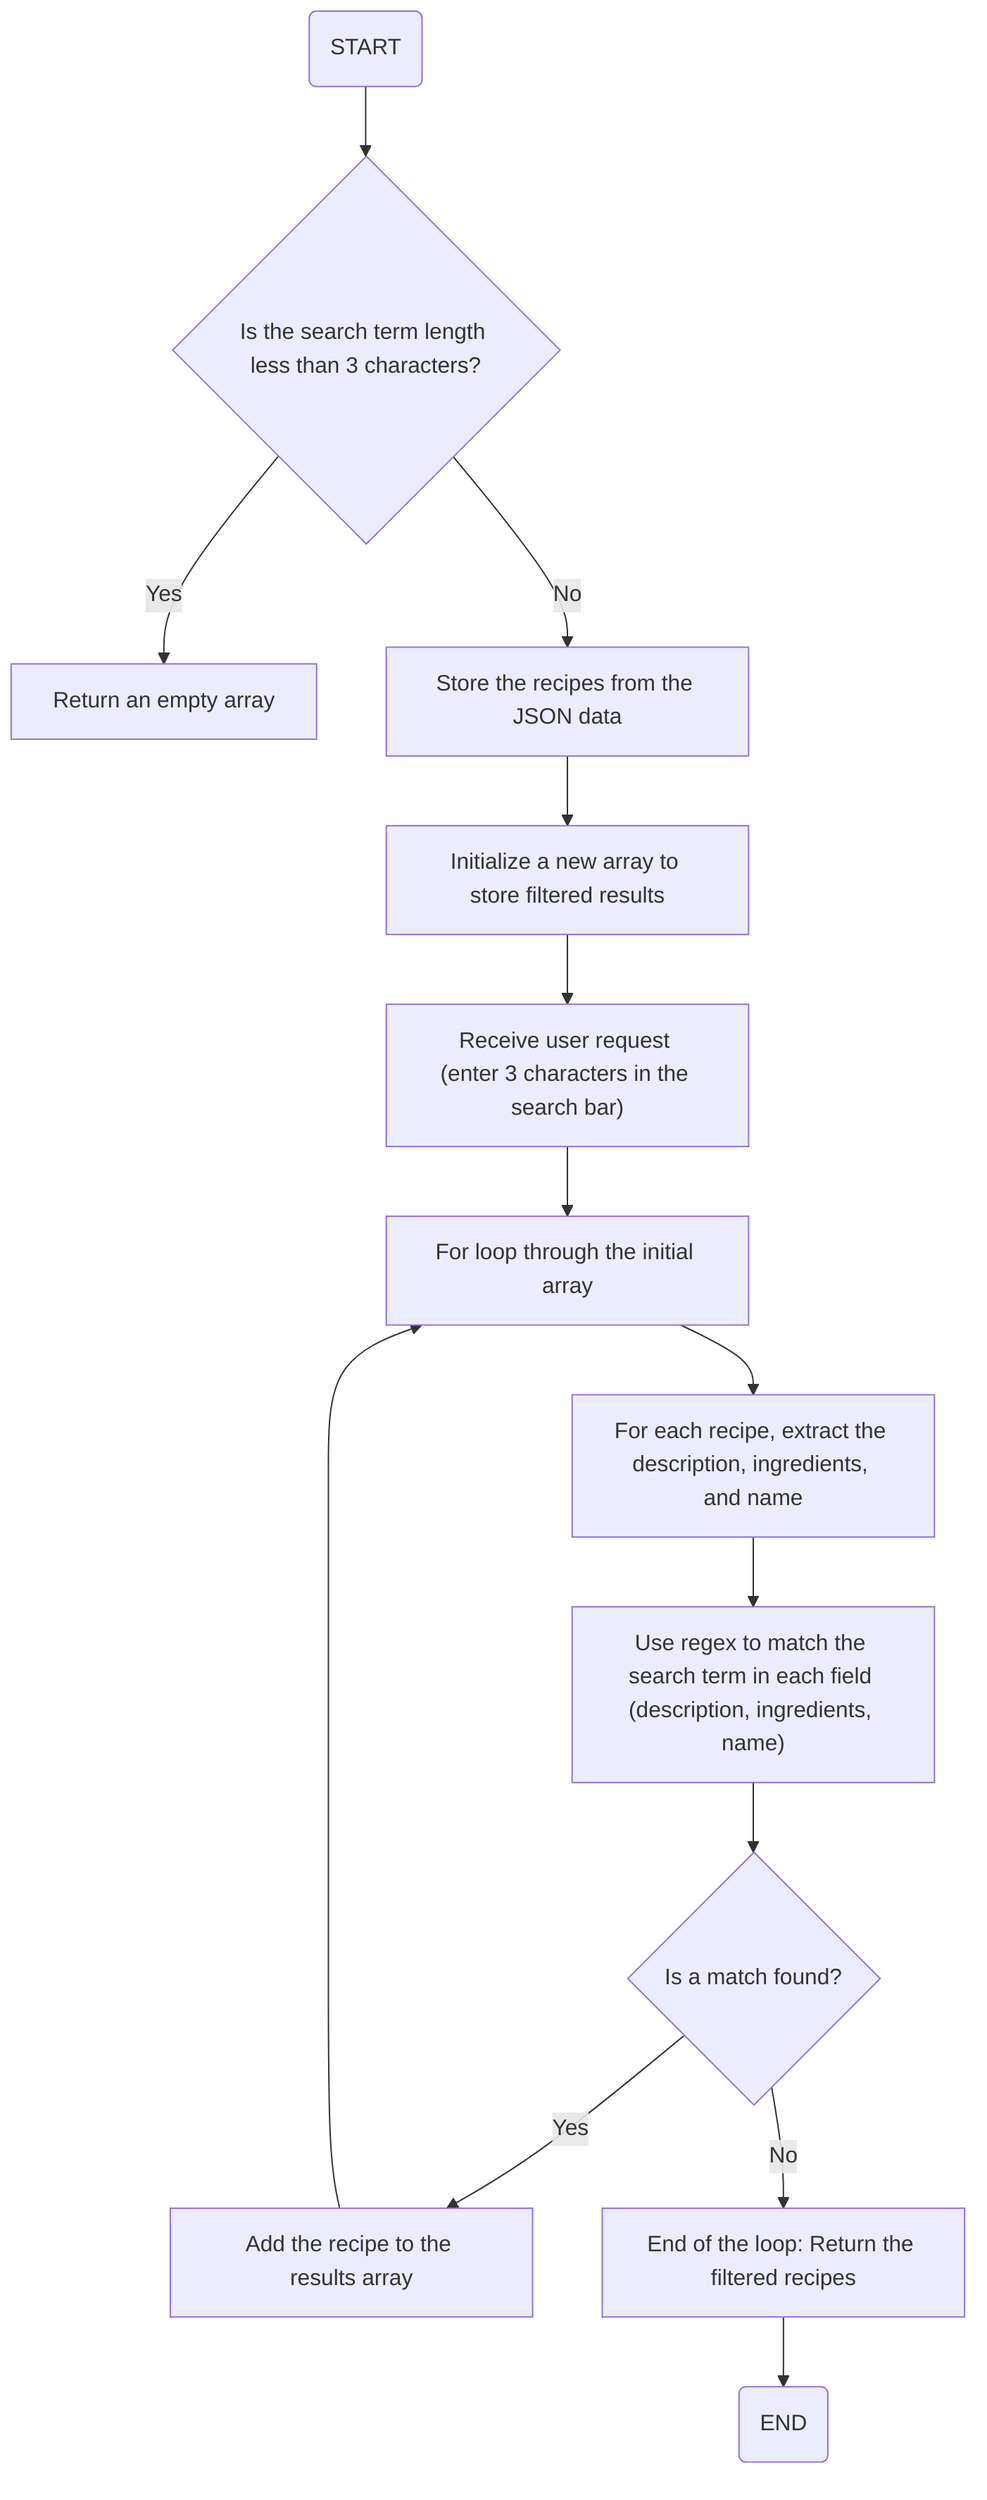 flowchart TD
    A(START) --> B{Is the search term length less than 3 characters?}
    B -- Yes --> C[Return an empty array]
    B -- No --> D[Store the recipes from the JSON data]
    D --> E[Initialize a new array to store filtered results]
    E --> F["Receive user request (enter 3 characters in the search bar)"]
    F --> G[For loop through the initial array]
    G --> H[For each recipe, extract the description, ingredients, and name]
    H --> I["Use regex to match the search term in each field (description, ingredients, name)"]
    I --> J{Is a match found?}
    J -- Yes --> K[Add the recipe to the results array]
    K --> G
    J -- No --> L[End of the loop: Return the filtered recipes]
    L --> M(END)